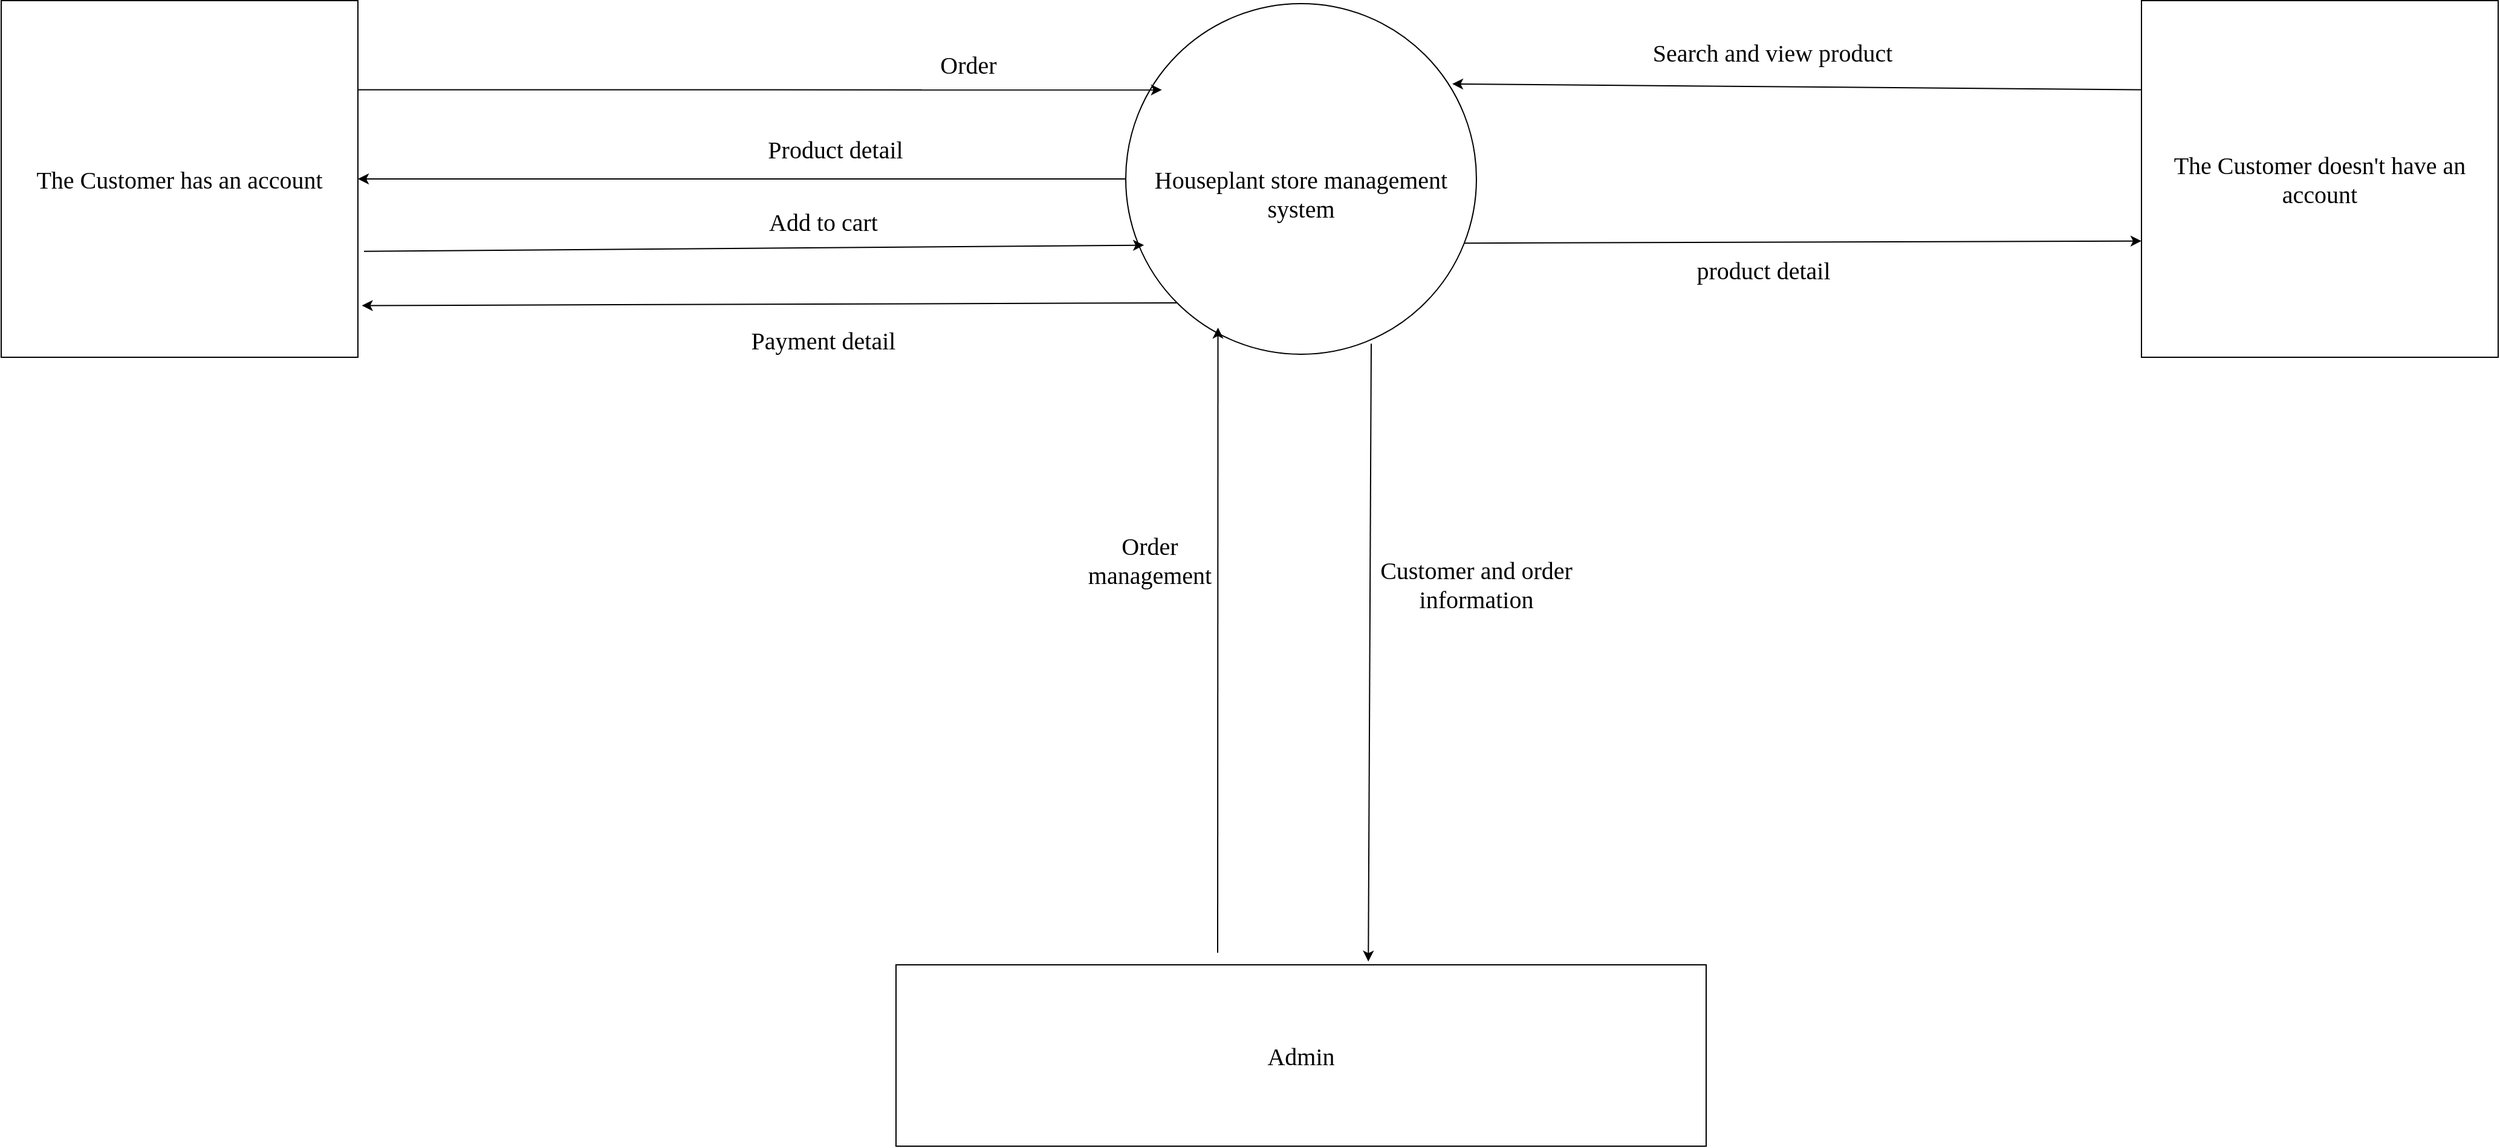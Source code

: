 <mxfile version="24.9.0">
  <diagram name="Page-1" id="52VAbm8_hhO9IpchMINd">
    <mxGraphModel dx="3326" dy="1469" grid="1" gridSize="10" guides="1" tooltips="1" connect="1" arrows="1" fold="1" page="1" pageScale="1" pageWidth="850" pageHeight="1100" math="0" shadow="0">
      <root>
        <mxCell id="0" />
        <mxCell id="1" parent="0" />
        <mxCell id="Me3KJZr6qC79v6RNuIGW-10" style="edgeStyle=orthogonalEdgeStyle;rounded=0;orthogonalLoop=1;jettySize=auto;html=1;exitX=0;exitY=0.5;exitDx=0;exitDy=0;" edge="1" parent="1" source="Me3KJZr6qC79v6RNuIGW-1" target="Me3KJZr6qC79v6RNuIGW-2">
          <mxGeometry relative="1" as="geometry" />
        </mxCell>
        <mxCell id="Me3KJZr6qC79v6RNuIGW-1" value="&lt;br&gt;&lt;p class=&quot;MsoNormal&quot;&gt;&lt;span style=&quot;font-family: &amp;quot;Times New Roman&amp;quot;;&quot;&gt;Houseplant store management system&lt;/span&gt;&lt;/p&gt;" style="ellipse;whiteSpace=wrap;html=1;aspect=fixed;fontFamily=Times New Roman;fontSize=20;" vertex="1" parent="1">
          <mxGeometry x="100" y="85" width="290" height="290" as="geometry" />
        </mxCell>
        <mxCell id="Me3KJZr6qC79v6RNuIGW-2" value="The Customer has an account" style="whiteSpace=wrap;html=1;aspect=fixed;fontFamily=Times New Roman;fontSize=20;" vertex="1" parent="1">
          <mxGeometry x="-830" y="82.5" width="295" height="295" as="geometry" />
        </mxCell>
        <mxCell id="Me3KJZr6qC79v6RNuIGW-5" value="The Customer doesn&#39;t have an account" style="whiteSpace=wrap;html=1;aspect=fixed;fontFamily=Times New Roman;fontSize=20;" vertex="1" parent="1">
          <mxGeometry x="940" y="82.5" width="295" height="295" as="geometry" />
        </mxCell>
        <mxCell id="Me3KJZr6qC79v6RNuIGW-6" value="Admin" style="rounded=0;whiteSpace=wrap;html=1;fontFamily=Times New Roman;fontSize=20;" vertex="1" parent="1">
          <mxGeometry x="-90" y="880" width="670" height="150" as="geometry" />
        </mxCell>
        <mxCell id="Me3KJZr6qC79v6RNuIGW-8" style="edgeStyle=orthogonalEdgeStyle;rounded=0;orthogonalLoop=1;jettySize=auto;html=1;exitX=1;exitY=0.25;exitDx=0;exitDy=0;entryX=0.103;entryY=0.246;entryDx=0;entryDy=0;entryPerimeter=0;" edge="1" parent="1" source="Me3KJZr6qC79v6RNuIGW-2" target="Me3KJZr6qC79v6RNuIGW-1">
          <mxGeometry relative="1" as="geometry" />
        </mxCell>
        <mxCell id="Me3KJZr6qC79v6RNuIGW-13" value="" style="endArrow=classic;html=1;rounded=0;entryX=1.011;entryY=0.855;entryDx=0;entryDy=0;entryPerimeter=0;exitX=0;exitY=1;exitDx=0;exitDy=0;" edge="1" parent="1" source="Me3KJZr6qC79v6RNuIGW-1" target="Me3KJZr6qC79v6RNuIGW-2">
          <mxGeometry width="50" height="50" relative="1" as="geometry">
            <mxPoint x="-260" y="680" as="sourcePoint" />
            <mxPoint x="340" y="540" as="targetPoint" />
          </mxGeometry>
        </mxCell>
        <mxCell id="Me3KJZr6qC79v6RNuIGW-14" value="" style="endArrow=classic;html=1;rounded=0;exitX=1.017;exitY=0.703;exitDx=0;exitDy=0;exitPerimeter=0;entryX=0.052;entryY=0.689;entryDx=0;entryDy=0;entryPerimeter=0;" edge="1" parent="1" source="Me3KJZr6qC79v6RNuIGW-2" target="Me3KJZr6qC79v6RNuIGW-1">
          <mxGeometry width="50" height="50" relative="1" as="geometry">
            <mxPoint x="-530" y="346" as="sourcePoint" />
            <mxPoint x="152" y="342" as="targetPoint" />
          </mxGeometry>
        </mxCell>
        <mxCell id="Me3KJZr6qC79v6RNuIGW-16" value="Order" style="text;html=1;align=center;verticalAlign=middle;whiteSpace=wrap;rounded=0;fontFamily=Times New Roman;fontSize=20;" vertex="1" parent="1">
          <mxGeometry x="-60" y="120" width="60" height="30" as="geometry" />
        </mxCell>
        <mxCell id="Me3KJZr6qC79v6RNuIGW-17" value="Product detail" style="text;html=1;align=center;verticalAlign=middle;whiteSpace=wrap;rounded=0;fontFamily=Times New Roman;fontSize=20;" vertex="1" parent="1">
          <mxGeometry x="-260" y="190" width="240" height="30" as="geometry" />
        </mxCell>
        <mxCell id="Me3KJZr6qC79v6RNuIGW-20" value="Add to cart" style="text;html=1;align=center;verticalAlign=middle;whiteSpace=wrap;rounded=0;fontFamily=Times New Roman;fontSize=20;" vertex="1" parent="1">
          <mxGeometry x="-270" y="250" width="240" height="30" as="geometry" />
        </mxCell>
        <mxCell id="Me3KJZr6qC79v6RNuIGW-21" value="Payment detail" style="text;html=1;align=center;verticalAlign=middle;whiteSpace=wrap;rounded=0;fontFamily=Times New Roman;fontSize=20;" vertex="1" parent="1">
          <mxGeometry x="-270" y="347.5" width="240" height="30" as="geometry" />
        </mxCell>
        <mxCell id="Me3KJZr6qC79v6RNuIGW-23" value="" style="endArrow=classic;html=1;rounded=0;exitX=0;exitY=0.25;exitDx=0;exitDy=0;entryX=0.931;entryY=0.229;entryDx=0;entryDy=0;entryPerimeter=0;" edge="1" parent="1" source="Me3KJZr6qC79v6RNuIGW-5" target="Me3KJZr6qC79v6RNuIGW-1">
          <mxGeometry width="50" height="50" relative="1" as="geometry">
            <mxPoint x="290" y="590" as="sourcePoint" />
            <mxPoint x="340" y="540" as="targetPoint" />
          </mxGeometry>
        </mxCell>
        <mxCell id="Me3KJZr6qC79v6RNuIGW-24" value="" style="endArrow=classic;html=1;rounded=0;exitX=0.966;exitY=0.683;exitDx=0;exitDy=0;exitPerimeter=0;entryX=0;entryY=0.674;entryDx=0;entryDy=0;entryPerimeter=0;" edge="1" parent="1" source="Me3KJZr6qC79v6RNuIGW-1" target="Me3KJZr6qC79v6RNuIGW-5">
          <mxGeometry width="50" height="50" relative="1" as="geometry">
            <mxPoint x="-520" y="300" as="sourcePoint" />
            <mxPoint x="125" y="295" as="targetPoint" />
          </mxGeometry>
        </mxCell>
        <mxCell id="Me3KJZr6qC79v6RNuIGW-25" value="Search and view product" style="text;html=1;align=center;verticalAlign=middle;whiteSpace=wrap;rounded=0;fontFamily=Times New Roman;fontSize=20;" vertex="1" parent="1">
          <mxGeometry x="520" y="110" width="230" height="30" as="geometry" />
        </mxCell>
        <mxCell id="Me3KJZr6qC79v6RNuIGW-26" value="&amp;nbsp;product detail" style="text;html=1;align=center;verticalAlign=middle;whiteSpace=wrap;rounded=0;fontFamily=Times New Roman;fontSize=20;" vertex="1" parent="1">
          <mxGeometry x="510" y="290" width="230" height="30" as="geometry" />
        </mxCell>
        <mxCell id="Me3KJZr6qC79v6RNuIGW-27" value="" style="endArrow=classic;html=1;rounded=0;entryX=0.263;entryY=0.924;entryDx=0;entryDy=0;entryPerimeter=0;" edge="1" parent="1" target="Me3KJZr6qC79v6RNuIGW-1">
          <mxGeometry width="50" height="50" relative="1" as="geometry">
            <mxPoint x="176" y="870" as="sourcePoint" />
            <mxPoint x="400" y="410" as="targetPoint" />
          </mxGeometry>
        </mxCell>
        <mxCell id="Me3KJZr6qC79v6RNuIGW-28" value="" style="endArrow=classic;html=1;rounded=0;entryX=0.583;entryY=-0.018;entryDx=0;entryDy=0;entryPerimeter=0;exitX=0.7;exitY=0.97;exitDx=0;exitDy=0;exitPerimeter=0;" edge="1" parent="1" source="Me3KJZr6qC79v6RNuIGW-1" target="Me3KJZr6qC79v6RNuIGW-6">
          <mxGeometry width="50" height="50" relative="1" as="geometry">
            <mxPoint x="186" y="880" as="sourcePoint" />
            <mxPoint x="186" y="363" as="targetPoint" />
          </mxGeometry>
        </mxCell>
        <mxCell id="Me3KJZr6qC79v6RNuIGW-29" value="Order management" style="text;html=1;align=center;verticalAlign=middle;whiteSpace=wrap;rounded=0;fontFamily=Times New Roman;fontSize=20;" vertex="1" parent="1">
          <mxGeometry x="90" y="530" width="60" height="30" as="geometry" />
        </mxCell>
        <mxCell id="Me3KJZr6qC79v6RNuIGW-30" value="Customer and order information" style="text;html=1;align=center;verticalAlign=middle;whiteSpace=wrap;rounded=0;fontFamily=Times New Roman;fontSize=20;" vertex="1" parent="1">
          <mxGeometry x="270" y="550" width="240" height="30" as="geometry" />
        </mxCell>
      </root>
    </mxGraphModel>
  </diagram>
</mxfile>
